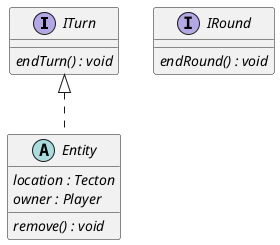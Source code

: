 @startuml core

interface ITurn{
    {abstract} endTurn() : void
}

interface IRound{
    {abstract} endRound() : void
}

abstract class Entity implements ITurn{
    {abstract} location : Tecton
    {abstract} owner : Player
    {abstract} remove() : void
}

@enduml